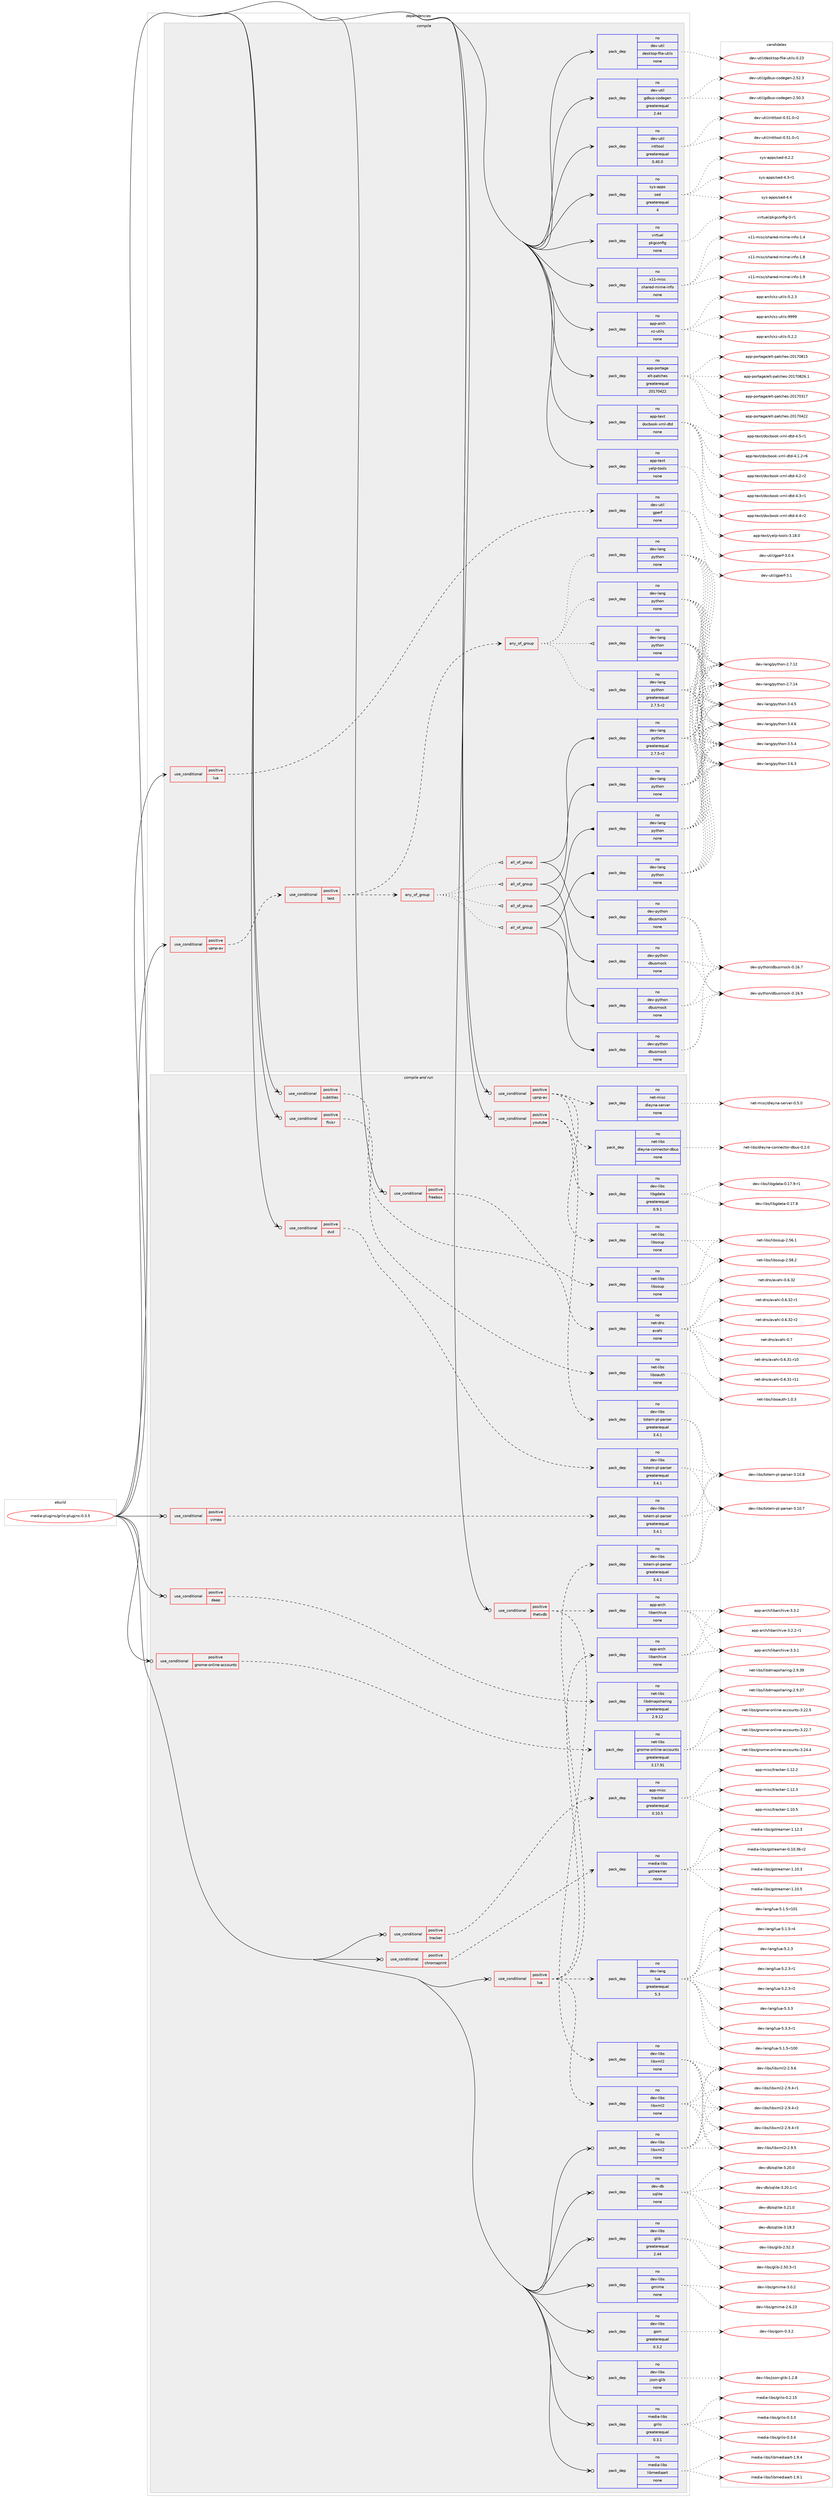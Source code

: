 digraph prolog {

# *************
# Graph options
# *************

newrank=true;
concentrate=true;
compound=true;
graph [rankdir=LR,fontname=Helvetica,fontsize=10,ranksep=1.5];#, ranksep=2.5, nodesep=0.2];
edge  [arrowhead=vee];
node  [fontname=Helvetica,fontsize=10];

# **********
# The ebuild
# **********

subgraph cluster_leftcol {
color=gray;
rank=same;
label=<<i>ebuild</i>>;
id [label="media-plugins/grilo-plugins-0.3.5", color=red, width=4, href="../media-plugins/grilo-plugins-0.3.5.svg"];
}

# ****************
# The dependencies
# ****************

subgraph cluster_midcol {
color=gray;
label=<<i>dependencies</i>>;
subgraph cluster_compile {
fillcolor="#eeeeee";
style=filled;
label=<<i>compile</i>>;
subgraph cond92129 {
dependency372586 [label=<<TABLE BORDER="0" CELLBORDER="1" CELLSPACING="0" CELLPADDING="4"><TR><TD ROWSPAN="3" CELLPADDING="10">use_conditional</TD></TR><TR><TD>positive</TD></TR><TR><TD>lua</TD></TR></TABLE>>, shape=none, color=red];
subgraph pack274478 {
dependency372587 [label=<<TABLE BORDER="0" CELLBORDER="1" CELLSPACING="0" CELLPADDING="4" WIDTH="220"><TR><TD ROWSPAN="6" CELLPADDING="30">pack_dep</TD></TR><TR><TD WIDTH="110">no</TD></TR><TR><TD>dev-util</TD></TR><TR><TD>gperf</TD></TR><TR><TD>none</TD></TR><TR><TD></TD></TR></TABLE>>, shape=none, color=blue];
}
dependency372586:e -> dependency372587:w [weight=20,style="dashed",arrowhead="vee"];
}
id:e -> dependency372586:w [weight=20,style="solid",arrowhead="vee"];
subgraph cond92130 {
dependency372588 [label=<<TABLE BORDER="0" CELLBORDER="1" CELLSPACING="0" CELLPADDING="4"><TR><TD ROWSPAN="3" CELLPADDING="10">use_conditional</TD></TR><TR><TD>positive</TD></TR><TR><TD>upnp-av</TD></TR></TABLE>>, shape=none, color=red];
subgraph cond92131 {
dependency372589 [label=<<TABLE BORDER="0" CELLBORDER="1" CELLSPACING="0" CELLPADDING="4"><TR><TD ROWSPAN="3" CELLPADDING="10">use_conditional</TD></TR><TR><TD>positive</TD></TR><TR><TD>test</TD></TR></TABLE>>, shape=none, color=red];
subgraph any5827 {
dependency372590 [label=<<TABLE BORDER="0" CELLBORDER="1" CELLSPACING="0" CELLPADDING="4"><TR><TD CELLPADDING="10">any_of_group</TD></TR></TABLE>>, shape=none, color=red];subgraph pack274479 {
dependency372591 [label=<<TABLE BORDER="0" CELLBORDER="1" CELLSPACING="0" CELLPADDING="4" WIDTH="220"><TR><TD ROWSPAN="6" CELLPADDING="30">pack_dep</TD></TR><TR><TD WIDTH="110">no</TD></TR><TR><TD>dev-lang</TD></TR><TR><TD>python</TD></TR><TR><TD>none</TD></TR><TR><TD></TD></TR></TABLE>>, shape=none, color=blue];
}
dependency372590:e -> dependency372591:w [weight=20,style="dotted",arrowhead="oinv"];
subgraph pack274480 {
dependency372592 [label=<<TABLE BORDER="0" CELLBORDER="1" CELLSPACING="0" CELLPADDING="4" WIDTH="220"><TR><TD ROWSPAN="6" CELLPADDING="30">pack_dep</TD></TR><TR><TD WIDTH="110">no</TD></TR><TR><TD>dev-lang</TD></TR><TR><TD>python</TD></TR><TR><TD>none</TD></TR><TR><TD></TD></TR></TABLE>>, shape=none, color=blue];
}
dependency372590:e -> dependency372592:w [weight=20,style="dotted",arrowhead="oinv"];
subgraph pack274481 {
dependency372593 [label=<<TABLE BORDER="0" CELLBORDER="1" CELLSPACING="0" CELLPADDING="4" WIDTH="220"><TR><TD ROWSPAN="6" CELLPADDING="30">pack_dep</TD></TR><TR><TD WIDTH="110">no</TD></TR><TR><TD>dev-lang</TD></TR><TR><TD>python</TD></TR><TR><TD>none</TD></TR><TR><TD></TD></TR></TABLE>>, shape=none, color=blue];
}
dependency372590:e -> dependency372593:w [weight=20,style="dotted",arrowhead="oinv"];
subgraph pack274482 {
dependency372594 [label=<<TABLE BORDER="0" CELLBORDER="1" CELLSPACING="0" CELLPADDING="4" WIDTH="220"><TR><TD ROWSPAN="6" CELLPADDING="30">pack_dep</TD></TR><TR><TD WIDTH="110">no</TD></TR><TR><TD>dev-lang</TD></TR><TR><TD>python</TD></TR><TR><TD>greaterequal</TD></TR><TR><TD>2.7.5-r2</TD></TR></TABLE>>, shape=none, color=blue];
}
dependency372590:e -> dependency372594:w [weight=20,style="dotted",arrowhead="oinv"];
}
dependency372589:e -> dependency372590:w [weight=20,style="dashed",arrowhead="vee"];
subgraph any5828 {
dependency372595 [label=<<TABLE BORDER="0" CELLBORDER="1" CELLSPACING="0" CELLPADDING="4"><TR><TD CELLPADDING="10">any_of_group</TD></TR></TABLE>>, shape=none, color=red];subgraph all155 {
dependency372596 [label=<<TABLE BORDER="0" CELLBORDER="1" CELLSPACING="0" CELLPADDING="4"><TR><TD CELLPADDING="10">all_of_group</TD></TR></TABLE>>, shape=none, color=red];subgraph pack274483 {
dependency372597 [label=<<TABLE BORDER="0" CELLBORDER="1" CELLSPACING="0" CELLPADDING="4" WIDTH="220"><TR><TD ROWSPAN="6" CELLPADDING="30">pack_dep</TD></TR><TR><TD WIDTH="110">no</TD></TR><TR><TD>dev-lang</TD></TR><TR><TD>python</TD></TR><TR><TD>none</TD></TR><TR><TD></TD></TR></TABLE>>, shape=none, color=blue];
}
dependency372596:e -> dependency372597:w [weight=20,style="solid",arrowhead="inv"];
subgraph pack274484 {
dependency372598 [label=<<TABLE BORDER="0" CELLBORDER="1" CELLSPACING="0" CELLPADDING="4" WIDTH="220"><TR><TD ROWSPAN="6" CELLPADDING="30">pack_dep</TD></TR><TR><TD WIDTH="110">no</TD></TR><TR><TD>dev-python</TD></TR><TR><TD>dbusmock</TD></TR><TR><TD>none</TD></TR><TR><TD></TD></TR></TABLE>>, shape=none, color=blue];
}
dependency372596:e -> dependency372598:w [weight=20,style="solid",arrowhead="inv"];
}
dependency372595:e -> dependency372596:w [weight=20,style="dotted",arrowhead="oinv"];
subgraph all156 {
dependency372599 [label=<<TABLE BORDER="0" CELLBORDER="1" CELLSPACING="0" CELLPADDING="4"><TR><TD CELLPADDING="10">all_of_group</TD></TR></TABLE>>, shape=none, color=red];subgraph pack274485 {
dependency372600 [label=<<TABLE BORDER="0" CELLBORDER="1" CELLSPACING="0" CELLPADDING="4" WIDTH="220"><TR><TD ROWSPAN="6" CELLPADDING="30">pack_dep</TD></TR><TR><TD WIDTH="110">no</TD></TR><TR><TD>dev-lang</TD></TR><TR><TD>python</TD></TR><TR><TD>none</TD></TR><TR><TD></TD></TR></TABLE>>, shape=none, color=blue];
}
dependency372599:e -> dependency372600:w [weight=20,style="solid",arrowhead="inv"];
subgraph pack274486 {
dependency372601 [label=<<TABLE BORDER="0" CELLBORDER="1" CELLSPACING="0" CELLPADDING="4" WIDTH="220"><TR><TD ROWSPAN="6" CELLPADDING="30">pack_dep</TD></TR><TR><TD WIDTH="110">no</TD></TR><TR><TD>dev-python</TD></TR><TR><TD>dbusmock</TD></TR><TR><TD>none</TD></TR><TR><TD></TD></TR></TABLE>>, shape=none, color=blue];
}
dependency372599:e -> dependency372601:w [weight=20,style="solid",arrowhead="inv"];
}
dependency372595:e -> dependency372599:w [weight=20,style="dotted",arrowhead="oinv"];
subgraph all157 {
dependency372602 [label=<<TABLE BORDER="0" CELLBORDER="1" CELLSPACING="0" CELLPADDING="4"><TR><TD CELLPADDING="10">all_of_group</TD></TR></TABLE>>, shape=none, color=red];subgraph pack274487 {
dependency372603 [label=<<TABLE BORDER="0" CELLBORDER="1" CELLSPACING="0" CELLPADDING="4" WIDTH="220"><TR><TD ROWSPAN="6" CELLPADDING="30">pack_dep</TD></TR><TR><TD WIDTH="110">no</TD></TR><TR><TD>dev-lang</TD></TR><TR><TD>python</TD></TR><TR><TD>none</TD></TR><TR><TD></TD></TR></TABLE>>, shape=none, color=blue];
}
dependency372602:e -> dependency372603:w [weight=20,style="solid",arrowhead="inv"];
subgraph pack274488 {
dependency372604 [label=<<TABLE BORDER="0" CELLBORDER="1" CELLSPACING="0" CELLPADDING="4" WIDTH="220"><TR><TD ROWSPAN="6" CELLPADDING="30">pack_dep</TD></TR><TR><TD WIDTH="110">no</TD></TR><TR><TD>dev-python</TD></TR><TR><TD>dbusmock</TD></TR><TR><TD>none</TD></TR><TR><TD></TD></TR></TABLE>>, shape=none, color=blue];
}
dependency372602:e -> dependency372604:w [weight=20,style="solid",arrowhead="inv"];
}
dependency372595:e -> dependency372602:w [weight=20,style="dotted",arrowhead="oinv"];
subgraph all158 {
dependency372605 [label=<<TABLE BORDER="0" CELLBORDER="1" CELLSPACING="0" CELLPADDING="4"><TR><TD CELLPADDING="10">all_of_group</TD></TR></TABLE>>, shape=none, color=red];subgraph pack274489 {
dependency372606 [label=<<TABLE BORDER="0" CELLBORDER="1" CELLSPACING="0" CELLPADDING="4" WIDTH="220"><TR><TD ROWSPAN="6" CELLPADDING="30">pack_dep</TD></TR><TR><TD WIDTH="110">no</TD></TR><TR><TD>dev-lang</TD></TR><TR><TD>python</TD></TR><TR><TD>greaterequal</TD></TR><TR><TD>2.7.5-r2</TD></TR></TABLE>>, shape=none, color=blue];
}
dependency372605:e -> dependency372606:w [weight=20,style="solid",arrowhead="inv"];
subgraph pack274490 {
dependency372607 [label=<<TABLE BORDER="0" CELLBORDER="1" CELLSPACING="0" CELLPADDING="4" WIDTH="220"><TR><TD ROWSPAN="6" CELLPADDING="30">pack_dep</TD></TR><TR><TD WIDTH="110">no</TD></TR><TR><TD>dev-python</TD></TR><TR><TD>dbusmock</TD></TR><TR><TD>none</TD></TR><TR><TD></TD></TR></TABLE>>, shape=none, color=blue];
}
dependency372605:e -> dependency372607:w [weight=20,style="solid",arrowhead="inv"];
}
dependency372595:e -> dependency372605:w [weight=20,style="dotted",arrowhead="oinv"];
}
dependency372589:e -> dependency372595:w [weight=20,style="dashed",arrowhead="vee"];
}
dependency372588:e -> dependency372589:w [weight=20,style="dashed",arrowhead="vee"];
}
id:e -> dependency372588:w [weight=20,style="solid",arrowhead="vee"];
subgraph pack274491 {
dependency372608 [label=<<TABLE BORDER="0" CELLBORDER="1" CELLSPACING="0" CELLPADDING="4" WIDTH="220"><TR><TD ROWSPAN="6" CELLPADDING="30">pack_dep</TD></TR><TR><TD WIDTH="110">no</TD></TR><TR><TD>app-arch</TD></TR><TR><TD>xz-utils</TD></TR><TR><TD>none</TD></TR><TR><TD></TD></TR></TABLE>>, shape=none, color=blue];
}
id:e -> dependency372608:w [weight=20,style="solid",arrowhead="vee"];
subgraph pack274492 {
dependency372609 [label=<<TABLE BORDER="0" CELLBORDER="1" CELLSPACING="0" CELLPADDING="4" WIDTH="220"><TR><TD ROWSPAN="6" CELLPADDING="30">pack_dep</TD></TR><TR><TD WIDTH="110">no</TD></TR><TR><TD>app-portage</TD></TR><TR><TD>elt-patches</TD></TR><TR><TD>greaterequal</TD></TR><TR><TD>20170422</TD></TR></TABLE>>, shape=none, color=blue];
}
id:e -> dependency372609:w [weight=20,style="solid",arrowhead="vee"];
subgraph pack274493 {
dependency372610 [label=<<TABLE BORDER="0" CELLBORDER="1" CELLSPACING="0" CELLPADDING="4" WIDTH="220"><TR><TD ROWSPAN="6" CELLPADDING="30">pack_dep</TD></TR><TR><TD WIDTH="110">no</TD></TR><TR><TD>app-text</TD></TR><TR><TD>docbook-xml-dtd</TD></TR><TR><TD>none</TD></TR><TR><TD></TD></TR></TABLE>>, shape=none, color=blue];
}
id:e -> dependency372610:w [weight=20,style="solid",arrowhead="vee"];
subgraph pack274494 {
dependency372611 [label=<<TABLE BORDER="0" CELLBORDER="1" CELLSPACING="0" CELLPADDING="4" WIDTH="220"><TR><TD ROWSPAN="6" CELLPADDING="30">pack_dep</TD></TR><TR><TD WIDTH="110">no</TD></TR><TR><TD>app-text</TD></TR><TR><TD>yelp-tools</TD></TR><TR><TD>none</TD></TR><TR><TD></TD></TR></TABLE>>, shape=none, color=blue];
}
id:e -> dependency372611:w [weight=20,style="solid",arrowhead="vee"];
subgraph pack274495 {
dependency372612 [label=<<TABLE BORDER="0" CELLBORDER="1" CELLSPACING="0" CELLPADDING="4" WIDTH="220"><TR><TD ROWSPAN="6" CELLPADDING="30">pack_dep</TD></TR><TR><TD WIDTH="110">no</TD></TR><TR><TD>dev-util</TD></TR><TR><TD>desktop-file-utils</TD></TR><TR><TD>none</TD></TR><TR><TD></TD></TR></TABLE>>, shape=none, color=blue];
}
id:e -> dependency372612:w [weight=20,style="solid",arrowhead="vee"];
subgraph pack274496 {
dependency372613 [label=<<TABLE BORDER="0" CELLBORDER="1" CELLSPACING="0" CELLPADDING="4" WIDTH="220"><TR><TD ROWSPAN="6" CELLPADDING="30">pack_dep</TD></TR><TR><TD WIDTH="110">no</TD></TR><TR><TD>dev-util</TD></TR><TR><TD>gdbus-codegen</TD></TR><TR><TD>greaterequal</TD></TR><TR><TD>2.44</TD></TR></TABLE>>, shape=none, color=blue];
}
id:e -> dependency372613:w [weight=20,style="solid",arrowhead="vee"];
subgraph pack274497 {
dependency372614 [label=<<TABLE BORDER="0" CELLBORDER="1" CELLSPACING="0" CELLPADDING="4" WIDTH="220"><TR><TD ROWSPAN="6" CELLPADDING="30">pack_dep</TD></TR><TR><TD WIDTH="110">no</TD></TR><TR><TD>dev-util</TD></TR><TR><TD>intltool</TD></TR><TR><TD>greaterequal</TD></TR><TR><TD>0.40.0</TD></TR></TABLE>>, shape=none, color=blue];
}
id:e -> dependency372614:w [weight=20,style="solid",arrowhead="vee"];
subgraph pack274498 {
dependency372615 [label=<<TABLE BORDER="0" CELLBORDER="1" CELLSPACING="0" CELLPADDING="4" WIDTH="220"><TR><TD ROWSPAN="6" CELLPADDING="30">pack_dep</TD></TR><TR><TD WIDTH="110">no</TD></TR><TR><TD>sys-apps</TD></TR><TR><TD>sed</TD></TR><TR><TD>greaterequal</TD></TR><TR><TD>4</TD></TR></TABLE>>, shape=none, color=blue];
}
id:e -> dependency372615:w [weight=20,style="solid",arrowhead="vee"];
subgraph pack274499 {
dependency372616 [label=<<TABLE BORDER="0" CELLBORDER="1" CELLSPACING="0" CELLPADDING="4" WIDTH="220"><TR><TD ROWSPAN="6" CELLPADDING="30">pack_dep</TD></TR><TR><TD WIDTH="110">no</TD></TR><TR><TD>virtual</TD></TR><TR><TD>pkgconfig</TD></TR><TR><TD>none</TD></TR><TR><TD></TD></TR></TABLE>>, shape=none, color=blue];
}
id:e -> dependency372616:w [weight=20,style="solid",arrowhead="vee"];
subgraph pack274500 {
dependency372617 [label=<<TABLE BORDER="0" CELLBORDER="1" CELLSPACING="0" CELLPADDING="4" WIDTH="220"><TR><TD ROWSPAN="6" CELLPADDING="30">pack_dep</TD></TR><TR><TD WIDTH="110">no</TD></TR><TR><TD>x11-misc</TD></TR><TR><TD>shared-mime-info</TD></TR><TR><TD>none</TD></TR><TR><TD></TD></TR></TABLE>>, shape=none, color=blue];
}
id:e -> dependency372617:w [weight=20,style="solid",arrowhead="vee"];
}
subgraph cluster_compileandrun {
fillcolor="#eeeeee";
style=filled;
label=<<i>compile and run</i>>;
subgraph cond92132 {
dependency372618 [label=<<TABLE BORDER="0" CELLBORDER="1" CELLSPACING="0" CELLPADDING="4"><TR><TD ROWSPAN="3" CELLPADDING="10">use_conditional</TD></TR><TR><TD>positive</TD></TR><TR><TD>chromaprint</TD></TR></TABLE>>, shape=none, color=red];
subgraph pack274501 {
dependency372619 [label=<<TABLE BORDER="0" CELLBORDER="1" CELLSPACING="0" CELLPADDING="4" WIDTH="220"><TR><TD ROWSPAN="6" CELLPADDING="30">pack_dep</TD></TR><TR><TD WIDTH="110">no</TD></TR><TR><TD>media-libs</TD></TR><TR><TD>gstreamer</TD></TR><TR><TD>none</TD></TR><TR><TD></TD></TR></TABLE>>, shape=none, color=blue];
}
dependency372618:e -> dependency372619:w [weight=20,style="dashed",arrowhead="vee"];
}
id:e -> dependency372618:w [weight=20,style="solid",arrowhead="odotvee"];
subgraph cond92133 {
dependency372620 [label=<<TABLE BORDER="0" CELLBORDER="1" CELLSPACING="0" CELLPADDING="4"><TR><TD ROWSPAN="3" CELLPADDING="10">use_conditional</TD></TR><TR><TD>positive</TD></TR><TR><TD>daap</TD></TR></TABLE>>, shape=none, color=red];
subgraph pack274502 {
dependency372621 [label=<<TABLE BORDER="0" CELLBORDER="1" CELLSPACING="0" CELLPADDING="4" WIDTH="220"><TR><TD ROWSPAN="6" CELLPADDING="30">pack_dep</TD></TR><TR><TD WIDTH="110">no</TD></TR><TR><TD>net-libs</TD></TR><TR><TD>libdmapsharing</TD></TR><TR><TD>greaterequal</TD></TR><TR><TD>2.9.12</TD></TR></TABLE>>, shape=none, color=blue];
}
dependency372620:e -> dependency372621:w [weight=20,style="dashed",arrowhead="vee"];
}
id:e -> dependency372620:w [weight=20,style="solid",arrowhead="odotvee"];
subgraph cond92134 {
dependency372622 [label=<<TABLE BORDER="0" CELLBORDER="1" CELLSPACING="0" CELLPADDING="4"><TR><TD ROWSPAN="3" CELLPADDING="10">use_conditional</TD></TR><TR><TD>positive</TD></TR><TR><TD>dvd</TD></TR></TABLE>>, shape=none, color=red];
subgraph pack274503 {
dependency372623 [label=<<TABLE BORDER="0" CELLBORDER="1" CELLSPACING="0" CELLPADDING="4" WIDTH="220"><TR><TD ROWSPAN="6" CELLPADDING="30">pack_dep</TD></TR><TR><TD WIDTH="110">no</TD></TR><TR><TD>dev-libs</TD></TR><TR><TD>totem-pl-parser</TD></TR><TR><TD>greaterequal</TD></TR><TR><TD>3.4.1</TD></TR></TABLE>>, shape=none, color=blue];
}
dependency372622:e -> dependency372623:w [weight=20,style="dashed",arrowhead="vee"];
}
id:e -> dependency372622:w [weight=20,style="solid",arrowhead="odotvee"];
subgraph cond92135 {
dependency372624 [label=<<TABLE BORDER="0" CELLBORDER="1" CELLSPACING="0" CELLPADDING="4"><TR><TD ROWSPAN="3" CELLPADDING="10">use_conditional</TD></TR><TR><TD>positive</TD></TR><TR><TD>flickr</TD></TR></TABLE>>, shape=none, color=red];
subgraph pack274504 {
dependency372625 [label=<<TABLE BORDER="0" CELLBORDER="1" CELLSPACING="0" CELLPADDING="4" WIDTH="220"><TR><TD ROWSPAN="6" CELLPADDING="30">pack_dep</TD></TR><TR><TD WIDTH="110">no</TD></TR><TR><TD>net-libs</TD></TR><TR><TD>liboauth</TD></TR><TR><TD>none</TD></TR><TR><TD></TD></TR></TABLE>>, shape=none, color=blue];
}
dependency372624:e -> dependency372625:w [weight=20,style="dashed",arrowhead="vee"];
}
id:e -> dependency372624:w [weight=20,style="solid",arrowhead="odotvee"];
subgraph cond92136 {
dependency372626 [label=<<TABLE BORDER="0" CELLBORDER="1" CELLSPACING="0" CELLPADDING="4"><TR><TD ROWSPAN="3" CELLPADDING="10">use_conditional</TD></TR><TR><TD>positive</TD></TR><TR><TD>freebox</TD></TR></TABLE>>, shape=none, color=red];
subgraph pack274505 {
dependency372627 [label=<<TABLE BORDER="0" CELLBORDER="1" CELLSPACING="0" CELLPADDING="4" WIDTH="220"><TR><TD ROWSPAN="6" CELLPADDING="30">pack_dep</TD></TR><TR><TD WIDTH="110">no</TD></TR><TR><TD>net-dns</TD></TR><TR><TD>avahi</TD></TR><TR><TD>none</TD></TR><TR><TD></TD></TR></TABLE>>, shape=none, color=blue];
}
dependency372626:e -> dependency372627:w [weight=20,style="dashed",arrowhead="vee"];
}
id:e -> dependency372626:w [weight=20,style="solid",arrowhead="odotvee"];
subgraph cond92137 {
dependency372628 [label=<<TABLE BORDER="0" CELLBORDER="1" CELLSPACING="0" CELLPADDING="4"><TR><TD ROWSPAN="3" CELLPADDING="10">use_conditional</TD></TR><TR><TD>positive</TD></TR><TR><TD>gnome-online-accounts</TD></TR></TABLE>>, shape=none, color=red];
subgraph pack274506 {
dependency372629 [label=<<TABLE BORDER="0" CELLBORDER="1" CELLSPACING="0" CELLPADDING="4" WIDTH="220"><TR><TD ROWSPAN="6" CELLPADDING="30">pack_dep</TD></TR><TR><TD WIDTH="110">no</TD></TR><TR><TD>net-libs</TD></TR><TR><TD>gnome-online-accounts</TD></TR><TR><TD>greaterequal</TD></TR><TR><TD>3.17.91</TD></TR></TABLE>>, shape=none, color=blue];
}
dependency372628:e -> dependency372629:w [weight=20,style="dashed",arrowhead="vee"];
}
id:e -> dependency372628:w [weight=20,style="solid",arrowhead="odotvee"];
subgraph cond92138 {
dependency372630 [label=<<TABLE BORDER="0" CELLBORDER="1" CELLSPACING="0" CELLPADDING="4"><TR><TD ROWSPAN="3" CELLPADDING="10">use_conditional</TD></TR><TR><TD>positive</TD></TR><TR><TD>lua</TD></TR></TABLE>>, shape=none, color=red];
subgraph pack274507 {
dependency372631 [label=<<TABLE BORDER="0" CELLBORDER="1" CELLSPACING="0" CELLPADDING="4" WIDTH="220"><TR><TD ROWSPAN="6" CELLPADDING="30">pack_dep</TD></TR><TR><TD WIDTH="110">no</TD></TR><TR><TD>dev-lang</TD></TR><TR><TD>lua</TD></TR><TR><TD>greaterequal</TD></TR><TR><TD>5.3</TD></TR></TABLE>>, shape=none, color=blue];
}
dependency372630:e -> dependency372631:w [weight=20,style="dashed",arrowhead="vee"];
subgraph pack274508 {
dependency372632 [label=<<TABLE BORDER="0" CELLBORDER="1" CELLSPACING="0" CELLPADDING="4" WIDTH="220"><TR><TD ROWSPAN="6" CELLPADDING="30">pack_dep</TD></TR><TR><TD WIDTH="110">no</TD></TR><TR><TD>app-arch</TD></TR><TR><TD>libarchive</TD></TR><TR><TD>none</TD></TR><TR><TD></TD></TR></TABLE>>, shape=none, color=blue];
}
dependency372630:e -> dependency372632:w [weight=20,style="dashed",arrowhead="vee"];
subgraph pack274509 {
dependency372633 [label=<<TABLE BORDER="0" CELLBORDER="1" CELLSPACING="0" CELLPADDING="4" WIDTH="220"><TR><TD ROWSPAN="6" CELLPADDING="30">pack_dep</TD></TR><TR><TD WIDTH="110">no</TD></TR><TR><TD>dev-libs</TD></TR><TR><TD>libxml2</TD></TR><TR><TD>none</TD></TR><TR><TD></TD></TR></TABLE>>, shape=none, color=blue];
}
dependency372630:e -> dependency372633:w [weight=20,style="dashed",arrowhead="vee"];
subgraph pack274510 {
dependency372634 [label=<<TABLE BORDER="0" CELLBORDER="1" CELLSPACING="0" CELLPADDING="4" WIDTH="220"><TR><TD ROWSPAN="6" CELLPADDING="30">pack_dep</TD></TR><TR><TD WIDTH="110">no</TD></TR><TR><TD>dev-libs</TD></TR><TR><TD>totem-pl-parser</TD></TR><TR><TD>greaterequal</TD></TR><TR><TD>3.4.1</TD></TR></TABLE>>, shape=none, color=blue];
}
dependency372630:e -> dependency372634:w [weight=20,style="dashed",arrowhead="vee"];
}
id:e -> dependency372630:w [weight=20,style="solid",arrowhead="odotvee"];
subgraph cond92139 {
dependency372635 [label=<<TABLE BORDER="0" CELLBORDER="1" CELLSPACING="0" CELLPADDING="4"><TR><TD ROWSPAN="3" CELLPADDING="10">use_conditional</TD></TR><TR><TD>positive</TD></TR><TR><TD>subtitles</TD></TR></TABLE>>, shape=none, color=red];
subgraph pack274511 {
dependency372636 [label=<<TABLE BORDER="0" CELLBORDER="1" CELLSPACING="0" CELLPADDING="4" WIDTH="220"><TR><TD ROWSPAN="6" CELLPADDING="30">pack_dep</TD></TR><TR><TD WIDTH="110">no</TD></TR><TR><TD>net-libs</TD></TR><TR><TD>libsoup</TD></TR><TR><TD>none</TD></TR><TR><TD></TD></TR></TABLE>>, shape=none, color=blue];
}
dependency372635:e -> dependency372636:w [weight=20,style="dashed",arrowhead="vee"];
}
id:e -> dependency372635:w [weight=20,style="solid",arrowhead="odotvee"];
subgraph cond92140 {
dependency372637 [label=<<TABLE BORDER="0" CELLBORDER="1" CELLSPACING="0" CELLPADDING="4"><TR><TD ROWSPAN="3" CELLPADDING="10">use_conditional</TD></TR><TR><TD>positive</TD></TR><TR><TD>thetvdb</TD></TR></TABLE>>, shape=none, color=red];
subgraph pack274512 {
dependency372638 [label=<<TABLE BORDER="0" CELLBORDER="1" CELLSPACING="0" CELLPADDING="4" WIDTH="220"><TR><TD ROWSPAN="6" CELLPADDING="30">pack_dep</TD></TR><TR><TD WIDTH="110">no</TD></TR><TR><TD>app-arch</TD></TR><TR><TD>libarchive</TD></TR><TR><TD>none</TD></TR><TR><TD></TD></TR></TABLE>>, shape=none, color=blue];
}
dependency372637:e -> dependency372638:w [weight=20,style="dashed",arrowhead="vee"];
subgraph pack274513 {
dependency372639 [label=<<TABLE BORDER="0" CELLBORDER="1" CELLSPACING="0" CELLPADDING="4" WIDTH="220"><TR><TD ROWSPAN="6" CELLPADDING="30">pack_dep</TD></TR><TR><TD WIDTH="110">no</TD></TR><TR><TD>dev-libs</TD></TR><TR><TD>libxml2</TD></TR><TR><TD>none</TD></TR><TR><TD></TD></TR></TABLE>>, shape=none, color=blue];
}
dependency372637:e -> dependency372639:w [weight=20,style="dashed",arrowhead="vee"];
}
id:e -> dependency372637:w [weight=20,style="solid",arrowhead="odotvee"];
subgraph cond92141 {
dependency372640 [label=<<TABLE BORDER="0" CELLBORDER="1" CELLSPACING="0" CELLPADDING="4"><TR><TD ROWSPAN="3" CELLPADDING="10">use_conditional</TD></TR><TR><TD>positive</TD></TR><TR><TD>tracker</TD></TR></TABLE>>, shape=none, color=red];
subgraph pack274514 {
dependency372641 [label=<<TABLE BORDER="0" CELLBORDER="1" CELLSPACING="0" CELLPADDING="4" WIDTH="220"><TR><TD ROWSPAN="6" CELLPADDING="30">pack_dep</TD></TR><TR><TD WIDTH="110">no</TD></TR><TR><TD>app-misc</TD></TR><TR><TD>tracker</TD></TR><TR><TD>greaterequal</TD></TR><TR><TD>0.10.5</TD></TR></TABLE>>, shape=none, color=blue];
}
dependency372640:e -> dependency372641:w [weight=20,style="dashed",arrowhead="vee"];
}
id:e -> dependency372640:w [weight=20,style="solid",arrowhead="odotvee"];
subgraph cond92142 {
dependency372642 [label=<<TABLE BORDER="0" CELLBORDER="1" CELLSPACING="0" CELLPADDING="4"><TR><TD ROWSPAN="3" CELLPADDING="10">use_conditional</TD></TR><TR><TD>positive</TD></TR><TR><TD>upnp-av</TD></TR></TABLE>>, shape=none, color=red];
subgraph pack274515 {
dependency372643 [label=<<TABLE BORDER="0" CELLBORDER="1" CELLSPACING="0" CELLPADDING="4" WIDTH="220"><TR><TD ROWSPAN="6" CELLPADDING="30">pack_dep</TD></TR><TR><TD WIDTH="110">no</TD></TR><TR><TD>net-libs</TD></TR><TR><TD>libsoup</TD></TR><TR><TD>none</TD></TR><TR><TD></TD></TR></TABLE>>, shape=none, color=blue];
}
dependency372642:e -> dependency372643:w [weight=20,style="dashed",arrowhead="vee"];
subgraph pack274516 {
dependency372644 [label=<<TABLE BORDER="0" CELLBORDER="1" CELLSPACING="0" CELLPADDING="4" WIDTH="220"><TR><TD ROWSPAN="6" CELLPADDING="30">pack_dep</TD></TR><TR><TD WIDTH="110">no</TD></TR><TR><TD>net-libs</TD></TR><TR><TD>dleyna-connector-dbus</TD></TR><TR><TD>none</TD></TR><TR><TD></TD></TR></TABLE>>, shape=none, color=blue];
}
dependency372642:e -> dependency372644:w [weight=20,style="dashed",arrowhead="vee"];
subgraph pack274517 {
dependency372645 [label=<<TABLE BORDER="0" CELLBORDER="1" CELLSPACING="0" CELLPADDING="4" WIDTH="220"><TR><TD ROWSPAN="6" CELLPADDING="30">pack_dep</TD></TR><TR><TD WIDTH="110">no</TD></TR><TR><TD>net-misc</TD></TR><TR><TD>dleyna-server</TD></TR><TR><TD>none</TD></TR><TR><TD></TD></TR></TABLE>>, shape=none, color=blue];
}
dependency372642:e -> dependency372645:w [weight=20,style="dashed",arrowhead="vee"];
}
id:e -> dependency372642:w [weight=20,style="solid",arrowhead="odotvee"];
subgraph cond92143 {
dependency372646 [label=<<TABLE BORDER="0" CELLBORDER="1" CELLSPACING="0" CELLPADDING="4"><TR><TD ROWSPAN="3" CELLPADDING="10">use_conditional</TD></TR><TR><TD>positive</TD></TR><TR><TD>vimeo</TD></TR></TABLE>>, shape=none, color=red];
subgraph pack274518 {
dependency372647 [label=<<TABLE BORDER="0" CELLBORDER="1" CELLSPACING="0" CELLPADDING="4" WIDTH="220"><TR><TD ROWSPAN="6" CELLPADDING="30">pack_dep</TD></TR><TR><TD WIDTH="110">no</TD></TR><TR><TD>dev-libs</TD></TR><TR><TD>totem-pl-parser</TD></TR><TR><TD>greaterequal</TD></TR><TR><TD>3.4.1</TD></TR></TABLE>>, shape=none, color=blue];
}
dependency372646:e -> dependency372647:w [weight=20,style="dashed",arrowhead="vee"];
}
id:e -> dependency372646:w [weight=20,style="solid",arrowhead="odotvee"];
subgraph cond92144 {
dependency372648 [label=<<TABLE BORDER="0" CELLBORDER="1" CELLSPACING="0" CELLPADDING="4"><TR><TD ROWSPAN="3" CELLPADDING="10">use_conditional</TD></TR><TR><TD>positive</TD></TR><TR><TD>youtube</TD></TR></TABLE>>, shape=none, color=red];
subgraph pack274519 {
dependency372649 [label=<<TABLE BORDER="0" CELLBORDER="1" CELLSPACING="0" CELLPADDING="4" WIDTH="220"><TR><TD ROWSPAN="6" CELLPADDING="30">pack_dep</TD></TR><TR><TD WIDTH="110">no</TD></TR><TR><TD>dev-libs</TD></TR><TR><TD>libgdata</TD></TR><TR><TD>greaterequal</TD></TR><TR><TD>0.9.1</TD></TR></TABLE>>, shape=none, color=blue];
}
dependency372648:e -> dependency372649:w [weight=20,style="dashed",arrowhead="vee"];
subgraph pack274520 {
dependency372650 [label=<<TABLE BORDER="0" CELLBORDER="1" CELLSPACING="0" CELLPADDING="4" WIDTH="220"><TR><TD ROWSPAN="6" CELLPADDING="30">pack_dep</TD></TR><TR><TD WIDTH="110">no</TD></TR><TR><TD>dev-libs</TD></TR><TR><TD>totem-pl-parser</TD></TR><TR><TD>greaterequal</TD></TR><TR><TD>3.4.1</TD></TR></TABLE>>, shape=none, color=blue];
}
dependency372648:e -> dependency372650:w [weight=20,style="dashed",arrowhead="vee"];
}
id:e -> dependency372648:w [weight=20,style="solid",arrowhead="odotvee"];
subgraph pack274521 {
dependency372651 [label=<<TABLE BORDER="0" CELLBORDER="1" CELLSPACING="0" CELLPADDING="4" WIDTH="220"><TR><TD ROWSPAN="6" CELLPADDING="30">pack_dep</TD></TR><TR><TD WIDTH="110">no</TD></TR><TR><TD>dev-db</TD></TR><TR><TD>sqlite</TD></TR><TR><TD>none</TD></TR><TR><TD></TD></TR></TABLE>>, shape=none, color=blue];
}
id:e -> dependency372651:w [weight=20,style="solid",arrowhead="odotvee"];
subgraph pack274522 {
dependency372652 [label=<<TABLE BORDER="0" CELLBORDER="1" CELLSPACING="0" CELLPADDING="4" WIDTH="220"><TR><TD ROWSPAN="6" CELLPADDING="30">pack_dep</TD></TR><TR><TD WIDTH="110">no</TD></TR><TR><TD>dev-libs</TD></TR><TR><TD>glib</TD></TR><TR><TD>greaterequal</TD></TR><TR><TD>2.44</TD></TR></TABLE>>, shape=none, color=blue];
}
id:e -> dependency372652:w [weight=20,style="solid",arrowhead="odotvee"];
subgraph pack274523 {
dependency372653 [label=<<TABLE BORDER="0" CELLBORDER="1" CELLSPACING="0" CELLPADDING="4" WIDTH="220"><TR><TD ROWSPAN="6" CELLPADDING="30">pack_dep</TD></TR><TR><TD WIDTH="110">no</TD></TR><TR><TD>dev-libs</TD></TR><TR><TD>gmime</TD></TR><TR><TD>none</TD></TR><TR><TD></TD></TR></TABLE>>, shape=none, color=blue];
}
id:e -> dependency372653:w [weight=20,style="solid",arrowhead="odotvee"];
subgraph pack274524 {
dependency372654 [label=<<TABLE BORDER="0" CELLBORDER="1" CELLSPACING="0" CELLPADDING="4" WIDTH="220"><TR><TD ROWSPAN="6" CELLPADDING="30">pack_dep</TD></TR><TR><TD WIDTH="110">no</TD></TR><TR><TD>dev-libs</TD></TR><TR><TD>gom</TD></TR><TR><TD>greaterequal</TD></TR><TR><TD>0.3.2</TD></TR></TABLE>>, shape=none, color=blue];
}
id:e -> dependency372654:w [weight=20,style="solid",arrowhead="odotvee"];
subgraph pack274525 {
dependency372655 [label=<<TABLE BORDER="0" CELLBORDER="1" CELLSPACING="0" CELLPADDING="4" WIDTH="220"><TR><TD ROWSPAN="6" CELLPADDING="30">pack_dep</TD></TR><TR><TD WIDTH="110">no</TD></TR><TR><TD>dev-libs</TD></TR><TR><TD>json-glib</TD></TR><TR><TD>none</TD></TR><TR><TD></TD></TR></TABLE>>, shape=none, color=blue];
}
id:e -> dependency372655:w [weight=20,style="solid",arrowhead="odotvee"];
subgraph pack274526 {
dependency372656 [label=<<TABLE BORDER="0" CELLBORDER="1" CELLSPACING="0" CELLPADDING="4" WIDTH="220"><TR><TD ROWSPAN="6" CELLPADDING="30">pack_dep</TD></TR><TR><TD WIDTH="110">no</TD></TR><TR><TD>dev-libs</TD></TR><TR><TD>libxml2</TD></TR><TR><TD>none</TD></TR><TR><TD></TD></TR></TABLE>>, shape=none, color=blue];
}
id:e -> dependency372656:w [weight=20,style="solid",arrowhead="odotvee"];
subgraph pack274527 {
dependency372657 [label=<<TABLE BORDER="0" CELLBORDER="1" CELLSPACING="0" CELLPADDING="4" WIDTH="220"><TR><TD ROWSPAN="6" CELLPADDING="30">pack_dep</TD></TR><TR><TD WIDTH="110">no</TD></TR><TR><TD>media-libs</TD></TR><TR><TD>grilo</TD></TR><TR><TD>greaterequal</TD></TR><TR><TD>0.3.1</TD></TR></TABLE>>, shape=none, color=blue];
}
id:e -> dependency372657:w [weight=20,style="solid",arrowhead="odotvee"];
subgraph pack274528 {
dependency372658 [label=<<TABLE BORDER="0" CELLBORDER="1" CELLSPACING="0" CELLPADDING="4" WIDTH="220"><TR><TD ROWSPAN="6" CELLPADDING="30">pack_dep</TD></TR><TR><TD WIDTH="110">no</TD></TR><TR><TD>media-libs</TD></TR><TR><TD>libmediaart</TD></TR><TR><TD>none</TD></TR><TR><TD></TD></TR></TABLE>>, shape=none, color=blue];
}
id:e -> dependency372658:w [weight=20,style="solid",arrowhead="odotvee"];
}
subgraph cluster_run {
fillcolor="#eeeeee";
style=filled;
label=<<i>run</i>>;
}
}

# **************
# The candidates
# **************

subgraph cluster_choices {
rank=same;
color=gray;
label=<<i>candidates</i>>;

subgraph choice274478 {
color=black;
nodesep=1;
choice1001011184511711610510847103112101114102455146484652 [label="dev-util/gperf-3.0.4", color=red, width=4,href="../dev-util/gperf-3.0.4.svg"];
choice100101118451171161051084710311210111410245514649 [label="dev-util/gperf-3.1", color=red, width=4,href="../dev-util/gperf-3.1.svg"];
dependency372587:e -> choice1001011184511711610510847103112101114102455146484652:w [style=dotted,weight="100"];
dependency372587:e -> choice100101118451171161051084710311210111410245514649:w [style=dotted,weight="100"];
}
subgraph choice274479 {
color=black;
nodesep=1;
choice10010111845108971101034711212111610411111045504655464950 [label="dev-lang/python-2.7.12", color=red, width=4,href="../dev-lang/python-2.7.12.svg"];
choice10010111845108971101034711212111610411111045504655464952 [label="dev-lang/python-2.7.14", color=red, width=4,href="../dev-lang/python-2.7.14.svg"];
choice100101118451089711010347112121116104111110455146524653 [label="dev-lang/python-3.4.5", color=red, width=4,href="../dev-lang/python-3.4.5.svg"];
choice100101118451089711010347112121116104111110455146524654 [label="dev-lang/python-3.4.6", color=red, width=4,href="../dev-lang/python-3.4.6.svg"];
choice100101118451089711010347112121116104111110455146534652 [label="dev-lang/python-3.5.4", color=red, width=4,href="../dev-lang/python-3.5.4.svg"];
choice100101118451089711010347112121116104111110455146544651 [label="dev-lang/python-3.6.3", color=red, width=4,href="../dev-lang/python-3.6.3.svg"];
dependency372591:e -> choice10010111845108971101034711212111610411111045504655464950:w [style=dotted,weight="100"];
dependency372591:e -> choice10010111845108971101034711212111610411111045504655464952:w [style=dotted,weight="100"];
dependency372591:e -> choice100101118451089711010347112121116104111110455146524653:w [style=dotted,weight="100"];
dependency372591:e -> choice100101118451089711010347112121116104111110455146524654:w [style=dotted,weight="100"];
dependency372591:e -> choice100101118451089711010347112121116104111110455146534652:w [style=dotted,weight="100"];
dependency372591:e -> choice100101118451089711010347112121116104111110455146544651:w [style=dotted,weight="100"];
}
subgraph choice274480 {
color=black;
nodesep=1;
choice10010111845108971101034711212111610411111045504655464950 [label="dev-lang/python-2.7.12", color=red, width=4,href="../dev-lang/python-2.7.12.svg"];
choice10010111845108971101034711212111610411111045504655464952 [label="dev-lang/python-2.7.14", color=red, width=4,href="../dev-lang/python-2.7.14.svg"];
choice100101118451089711010347112121116104111110455146524653 [label="dev-lang/python-3.4.5", color=red, width=4,href="../dev-lang/python-3.4.5.svg"];
choice100101118451089711010347112121116104111110455146524654 [label="dev-lang/python-3.4.6", color=red, width=4,href="../dev-lang/python-3.4.6.svg"];
choice100101118451089711010347112121116104111110455146534652 [label="dev-lang/python-3.5.4", color=red, width=4,href="../dev-lang/python-3.5.4.svg"];
choice100101118451089711010347112121116104111110455146544651 [label="dev-lang/python-3.6.3", color=red, width=4,href="../dev-lang/python-3.6.3.svg"];
dependency372592:e -> choice10010111845108971101034711212111610411111045504655464950:w [style=dotted,weight="100"];
dependency372592:e -> choice10010111845108971101034711212111610411111045504655464952:w [style=dotted,weight="100"];
dependency372592:e -> choice100101118451089711010347112121116104111110455146524653:w [style=dotted,weight="100"];
dependency372592:e -> choice100101118451089711010347112121116104111110455146524654:w [style=dotted,weight="100"];
dependency372592:e -> choice100101118451089711010347112121116104111110455146534652:w [style=dotted,weight="100"];
dependency372592:e -> choice100101118451089711010347112121116104111110455146544651:w [style=dotted,weight="100"];
}
subgraph choice274481 {
color=black;
nodesep=1;
choice10010111845108971101034711212111610411111045504655464950 [label="dev-lang/python-2.7.12", color=red, width=4,href="../dev-lang/python-2.7.12.svg"];
choice10010111845108971101034711212111610411111045504655464952 [label="dev-lang/python-2.7.14", color=red, width=4,href="../dev-lang/python-2.7.14.svg"];
choice100101118451089711010347112121116104111110455146524653 [label="dev-lang/python-3.4.5", color=red, width=4,href="../dev-lang/python-3.4.5.svg"];
choice100101118451089711010347112121116104111110455146524654 [label="dev-lang/python-3.4.6", color=red, width=4,href="../dev-lang/python-3.4.6.svg"];
choice100101118451089711010347112121116104111110455146534652 [label="dev-lang/python-3.5.4", color=red, width=4,href="../dev-lang/python-3.5.4.svg"];
choice100101118451089711010347112121116104111110455146544651 [label="dev-lang/python-3.6.3", color=red, width=4,href="../dev-lang/python-3.6.3.svg"];
dependency372593:e -> choice10010111845108971101034711212111610411111045504655464950:w [style=dotted,weight="100"];
dependency372593:e -> choice10010111845108971101034711212111610411111045504655464952:w [style=dotted,weight="100"];
dependency372593:e -> choice100101118451089711010347112121116104111110455146524653:w [style=dotted,weight="100"];
dependency372593:e -> choice100101118451089711010347112121116104111110455146524654:w [style=dotted,weight="100"];
dependency372593:e -> choice100101118451089711010347112121116104111110455146534652:w [style=dotted,weight="100"];
dependency372593:e -> choice100101118451089711010347112121116104111110455146544651:w [style=dotted,weight="100"];
}
subgraph choice274482 {
color=black;
nodesep=1;
choice10010111845108971101034711212111610411111045504655464950 [label="dev-lang/python-2.7.12", color=red, width=4,href="../dev-lang/python-2.7.12.svg"];
choice10010111845108971101034711212111610411111045504655464952 [label="dev-lang/python-2.7.14", color=red, width=4,href="../dev-lang/python-2.7.14.svg"];
choice100101118451089711010347112121116104111110455146524653 [label="dev-lang/python-3.4.5", color=red, width=4,href="../dev-lang/python-3.4.5.svg"];
choice100101118451089711010347112121116104111110455146524654 [label="dev-lang/python-3.4.6", color=red, width=4,href="../dev-lang/python-3.4.6.svg"];
choice100101118451089711010347112121116104111110455146534652 [label="dev-lang/python-3.5.4", color=red, width=4,href="../dev-lang/python-3.5.4.svg"];
choice100101118451089711010347112121116104111110455146544651 [label="dev-lang/python-3.6.3", color=red, width=4,href="../dev-lang/python-3.6.3.svg"];
dependency372594:e -> choice10010111845108971101034711212111610411111045504655464950:w [style=dotted,weight="100"];
dependency372594:e -> choice10010111845108971101034711212111610411111045504655464952:w [style=dotted,weight="100"];
dependency372594:e -> choice100101118451089711010347112121116104111110455146524653:w [style=dotted,weight="100"];
dependency372594:e -> choice100101118451089711010347112121116104111110455146524654:w [style=dotted,weight="100"];
dependency372594:e -> choice100101118451089711010347112121116104111110455146534652:w [style=dotted,weight="100"];
dependency372594:e -> choice100101118451089711010347112121116104111110455146544651:w [style=dotted,weight="100"];
}
subgraph choice274483 {
color=black;
nodesep=1;
choice10010111845108971101034711212111610411111045504655464950 [label="dev-lang/python-2.7.12", color=red, width=4,href="../dev-lang/python-2.7.12.svg"];
choice10010111845108971101034711212111610411111045504655464952 [label="dev-lang/python-2.7.14", color=red, width=4,href="../dev-lang/python-2.7.14.svg"];
choice100101118451089711010347112121116104111110455146524653 [label="dev-lang/python-3.4.5", color=red, width=4,href="../dev-lang/python-3.4.5.svg"];
choice100101118451089711010347112121116104111110455146524654 [label="dev-lang/python-3.4.6", color=red, width=4,href="../dev-lang/python-3.4.6.svg"];
choice100101118451089711010347112121116104111110455146534652 [label="dev-lang/python-3.5.4", color=red, width=4,href="../dev-lang/python-3.5.4.svg"];
choice100101118451089711010347112121116104111110455146544651 [label="dev-lang/python-3.6.3", color=red, width=4,href="../dev-lang/python-3.6.3.svg"];
dependency372597:e -> choice10010111845108971101034711212111610411111045504655464950:w [style=dotted,weight="100"];
dependency372597:e -> choice10010111845108971101034711212111610411111045504655464952:w [style=dotted,weight="100"];
dependency372597:e -> choice100101118451089711010347112121116104111110455146524653:w [style=dotted,weight="100"];
dependency372597:e -> choice100101118451089711010347112121116104111110455146524654:w [style=dotted,weight="100"];
dependency372597:e -> choice100101118451089711010347112121116104111110455146534652:w [style=dotted,weight="100"];
dependency372597:e -> choice100101118451089711010347112121116104111110455146544651:w [style=dotted,weight="100"];
}
subgraph choice274484 {
color=black;
nodesep=1;
choice1001011184511212111610411111047100981171151091119910745484649544655 [label="dev-python/dbusmock-0.16.7", color=red, width=4,href="../dev-python/dbusmock-0.16.7.svg"];
choice1001011184511212111610411111047100981171151091119910745484649544657 [label="dev-python/dbusmock-0.16.9", color=red, width=4,href="../dev-python/dbusmock-0.16.9.svg"];
dependency372598:e -> choice1001011184511212111610411111047100981171151091119910745484649544655:w [style=dotted,weight="100"];
dependency372598:e -> choice1001011184511212111610411111047100981171151091119910745484649544657:w [style=dotted,weight="100"];
}
subgraph choice274485 {
color=black;
nodesep=1;
choice10010111845108971101034711212111610411111045504655464950 [label="dev-lang/python-2.7.12", color=red, width=4,href="../dev-lang/python-2.7.12.svg"];
choice10010111845108971101034711212111610411111045504655464952 [label="dev-lang/python-2.7.14", color=red, width=4,href="../dev-lang/python-2.7.14.svg"];
choice100101118451089711010347112121116104111110455146524653 [label="dev-lang/python-3.4.5", color=red, width=4,href="../dev-lang/python-3.4.5.svg"];
choice100101118451089711010347112121116104111110455146524654 [label="dev-lang/python-3.4.6", color=red, width=4,href="../dev-lang/python-3.4.6.svg"];
choice100101118451089711010347112121116104111110455146534652 [label="dev-lang/python-3.5.4", color=red, width=4,href="../dev-lang/python-3.5.4.svg"];
choice100101118451089711010347112121116104111110455146544651 [label="dev-lang/python-3.6.3", color=red, width=4,href="../dev-lang/python-3.6.3.svg"];
dependency372600:e -> choice10010111845108971101034711212111610411111045504655464950:w [style=dotted,weight="100"];
dependency372600:e -> choice10010111845108971101034711212111610411111045504655464952:w [style=dotted,weight="100"];
dependency372600:e -> choice100101118451089711010347112121116104111110455146524653:w [style=dotted,weight="100"];
dependency372600:e -> choice100101118451089711010347112121116104111110455146524654:w [style=dotted,weight="100"];
dependency372600:e -> choice100101118451089711010347112121116104111110455146534652:w [style=dotted,weight="100"];
dependency372600:e -> choice100101118451089711010347112121116104111110455146544651:w [style=dotted,weight="100"];
}
subgraph choice274486 {
color=black;
nodesep=1;
choice1001011184511212111610411111047100981171151091119910745484649544655 [label="dev-python/dbusmock-0.16.7", color=red, width=4,href="../dev-python/dbusmock-0.16.7.svg"];
choice1001011184511212111610411111047100981171151091119910745484649544657 [label="dev-python/dbusmock-0.16.9", color=red, width=4,href="../dev-python/dbusmock-0.16.9.svg"];
dependency372601:e -> choice1001011184511212111610411111047100981171151091119910745484649544655:w [style=dotted,weight="100"];
dependency372601:e -> choice1001011184511212111610411111047100981171151091119910745484649544657:w [style=dotted,weight="100"];
}
subgraph choice274487 {
color=black;
nodesep=1;
choice10010111845108971101034711212111610411111045504655464950 [label="dev-lang/python-2.7.12", color=red, width=4,href="../dev-lang/python-2.7.12.svg"];
choice10010111845108971101034711212111610411111045504655464952 [label="dev-lang/python-2.7.14", color=red, width=4,href="../dev-lang/python-2.7.14.svg"];
choice100101118451089711010347112121116104111110455146524653 [label="dev-lang/python-3.4.5", color=red, width=4,href="../dev-lang/python-3.4.5.svg"];
choice100101118451089711010347112121116104111110455146524654 [label="dev-lang/python-3.4.6", color=red, width=4,href="../dev-lang/python-3.4.6.svg"];
choice100101118451089711010347112121116104111110455146534652 [label="dev-lang/python-3.5.4", color=red, width=4,href="../dev-lang/python-3.5.4.svg"];
choice100101118451089711010347112121116104111110455146544651 [label="dev-lang/python-3.6.3", color=red, width=4,href="../dev-lang/python-3.6.3.svg"];
dependency372603:e -> choice10010111845108971101034711212111610411111045504655464950:w [style=dotted,weight="100"];
dependency372603:e -> choice10010111845108971101034711212111610411111045504655464952:w [style=dotted,weight="100"];
dependency372603:e -> choice100101118451089711010347112121116104111110455146524653:w [style=dotted,weight="100"];
dependency372603:e -> choice100101118451089711010347112121116104111110455146524654:w [style=dotted,weight="100"];
dependency372603:e -> choice100101118451089711010347112121116104111110455146534652:w [style=dotted,weight="100"];
dependency372603:e -> choice100101118451089711010347112121116104111110455146544651:w [style=dotted,weight="100"];
}
subgraph choice274488 {
color=black;
nodesep=1;
choice1001011184511212111610411111047100981171151091119910745484649544655 [label="dev-python/dbusmock-0.16.7", color=red, width=4,href="../dev-python/dbusmock-0.16.7.svg"];
choice1001011184511212111610411111047100981171151091119910745484649544657 [label="dev-python/dbusmock-0.16.9", color=red, width=4,href="../dev-python/dbusmock-0.16.9.svg"];
dependency372604:e -> choice1001011184511212111610411111047100981171151091119910745484649544655:w [style=dotted,weight="100"];
dependency372604:e -> choice1001011184511212111610411111047100981171151091119910745484649544657:w [style=dotted,weight="100"];
}
subgraph choice274489 {
color=black;
nodesep=1;
choice10010111845108971101034711212111610411111045504655464950 [label="dev-lang/python-2.7.12", color=red, width=4,href="../dev-lang/python-2.7.12.svg"];
choice10010111845108971101034711212111610411111045504655464952 [label="dev-lang/python-2.7.14", color=red, width=4,href="../dev-lang/python-2.7.14.svg"];
choice100101118451089711010347112121116104111110455146524653 [label="dev-lang/python-3.4.5", color=red, width=4,href="../dev-lang/python-3.4.5.svg"];
choice100101118451089711010347112121116104111110455146524654 [label="dev-lang/python-3.4.6", color=red, width=4,href="../dev-lang/python-3.4.6.svg"];
choice100101118451089711010347112121116104111110455146534652 [label="dev-lang/python-3.5.4", color=red, width=4,href="../dev-lang/python-3.5.4.svg"];
choice100101118451089711010347112121116104111110455146544651 [label="dev-lang/python-3.6.3", color=red, width=4,href="../dev-lang/python-3.6.3.svg"];
dependency372606:e -> choice10010111845108971101034711212111610411111045504655464950:w [style=dotted,weight="100"];
dependency372606:e -> choice10010111845108971101034711212111610411111045504655464952:w [style=dotted,weight="100"];
dependency372606:e -> choice100101118451089711010347112121116104111110455146524653:w [style=dotted,weight="100"];
dependency372606:e -> choice100101118451089711010347112121116104111110455146524654:w [style=dotted,weight="100"];
dependency372606:e -> choice100101118451089711010347112121116104111110455146534652:w [style=dotted,weight="100"];
dependency372606:e -> choice100101118451089711010347112121116104111110455146544651:w [style=dotted,weight="100"];
}
subgraph choice274490 {
color=black;
nodesep=1;
choice1001011184511212111610411111047100981171151091119910745484649544655 [label="dev-python/dbusmock-0.16.7", color=red, width=4,href="../dev-python/dbusmock-0.16.7.svg"];
choice1001011184511212111610411111047100981171151091119910745484649544657 [label="dev-python/dbusmock-0.16.9", color=red, width=4,href="../dev-python/dbusmock-0.16.9.svg"];
dependency372607:e -> choice1001011184511212111610411111047100981171151091119910745484649544655:w [style=dotted,weight="100"];
dependency372607:e -> choice1001011184511212111610411111047100981171151091119910745484649544657:w [style=dotted,weight="100"];
}
subgraph choice274491 {
color=black;
nodesep=1;
choice971121124597114991044712012245117116105108115455346504650 [label="app-arch/xz-utils-5.2.2", color=red, width=4,href="../app-arch/xz-utils-5.2.2.svg"];
choice971121124597114991044712012245117116105108115455346504651 [label="app-arch/xz-utils-5.2.3", color=red, width=4,href="../app-arch/xz-utils-5.2.3.svg"];
choice9711211245971149910447120122451171161051081154557575757 [label="app-arch/xz-utils-9999", color=red, width=4,href="../app-arch/xz-utils-9999.svg"];
dependency372608:e -> choice971121124597114991044712012245117116105108115455346504650:w [style=dotted,weight="100"];
dependency372608:e -> choice971121124597114991044712012245117116105108115455346504651:w [style=dotted,weight="100"];
dependency372608:e -> choice9711211245971149910447120122451171161051081154557575757:w [style=dotted,weight="100"];
}
subgraph choice274492 {
color=black;
nodesep=1;
choice97112112451121111141169710310147101108116451129711699104101115455048495548514955 [label="app-portage/elt-patches-20170317", color=red, width=4,href="../app-portage/elt-patches-20170317.svg"];
choice97112112451121111141169710310147101108116451129711699104101115455048495548525050 [label="app-portage/elt-patches-20170422", color=red, width=4,href="../app-portage/elt-patches-20170422.svg"];
choice97112112451121111141169710310147101108116451129711699104101115455048495548564953 [label="app-portage/elt-patches-20170815", color=red, width=4,href="../app-portage/elt-patches-20170815.svg"];
choice971121124511211111411697103101471011081164511297116991041011154550484955485650544649 [label="app-portage/elt-patches-20170826.1", color=red, width=4,href="../app-portage/elt-patches-20170826.1.svg"];
dependency372609:e -> choice97112112451121111141169710310147101108116451129711699104101115455048495548514955:w [style=dotted,weight="100"];
dependency372609:e -> choice97112112451121111141169710310147101108116451129711699104101115455048495548525050:w [style=dotted,weight="100"];
dependency372609:e -> choice97112112451121111141169710310147101108116451129711699104101115455048495548564953:w [style=dotted,weight="100"];
dependency372609:e -> choice971121124511211111411697103101471011081164511297116991041011154550484955485650544649:w [style=dotted,weight="100"];
}
subgraph choice274493 {
color=black;
nodesep=1;
choice971121124511610112011647100111999811111110745120109108451001161004552464946504511454 [label="app-text/docbook-xml-dtd-4.1.2-r6", color=red, width=4,href="../app-text/docbook-xml-dtd-4.1.2-r6.svg"];
choice97112112451161011201164710011199981111111074512010910845100116100455246504511450 [label="app-text/docbook-xml-dtd-4.2-r2", color=red, width=4,href="../app-text/docbook-xml-dtd-4.2-r2.svg"];
choice97112112451161011201164710011199981111111074512010910845100116100455246514511449 [label="app-text/docbook-xml-dtd-4.3-r1", color=red, width=4,href="../app-text/docbook-xml-dtd-4.3-r1.svg"];
choice97112112451161011201164710011199981111111074512010910845100116100455246524511450 [label="app-text/docbook-xml-dtd-4.4-r2", color=red, width=4,href="../app-text/docbook-xml-dtd-4.4-r2.svg"];
choice97112112451161011201164710011199981111111074512010910845100116100455246534511449 [label="app-text/docbook-xml-dtd-4.5-r1", color=red, width=4,href="../app-text/docbook-xml-dtd-4.5-r1.svg"];
dependency372610:e -> choice971121124511610112011647100111999811111110745120109108451001161004552464946504511454:w [style=dotted,weight="100"];
dependency372610:e -> choice97112112451161011201164710011199981111111074512010910845100116100455246504511450:w [style=dotted,weight="100"];
dependency372610:e -> choice97112112451161011201164710011199981111111074512010910845100116100455246514511449:w [style=dotted,weight="100"];
dependency372610:e -> choice97112112451161011201164710011199981111111074512010910845100116100455246524511450:w [style=dotted,weight="100"];
dependency372610:e -> choice97112112451161011201164710011199981111111074512010910845100116100455246534511449:w [style=dotted,weight="100"];
}
subgraph choice274494 {
color=black;
nodesep=1;
choice9711211245116101120116471211011081124511611111110811545514649564648 [label="app-text/yelp-tools-3.18.0", color=red, width=4,href="../app-text/yelp-tools-3.18.0.svg"];
dependency372611:e -> choice9711211245116101120116471211011081124511611111110811545514649564648:w [style=dotted,weight="100"];
}
subgraph choice274495 {
color=black;
nodesep=1;
choice100101118451171161051084710010111510711611111245102105108101451171161051081154548465051 [label="dev-util/desktop-file-utils-0.23", color=red, width=4,href="../dev-util/desktop-file-utils-0.23.svg"];
dependency372612:e -> choice100101118451171161051084710010111510711611111245102105108101451171161051081154548465051:w [style=dotted,weight="100"];
}
subgraph choice274496 {
color=black;
nodesep=1;
choice100101118451171161051084710310098117115459911110010110310111045504653484651 [label="dev-util/gdbus-codegen-2.50.3", color=red, width=4,href="../dev-util/gdbus-codegen-2.50.3.svg"];
choice100101118451171161051084710310098117115459911110010110310111045504653504651 [label="dev-util/gdbus-codegen-2.52.3", color=red, width=4,href="../dev-util/gdbus-codegen-2.52.3.svg"];
dependency372613:e -> choice100101118451171161051084710310098117115459911110010110310111045504653484651:w [style=dotted,weight="100"];
dependency372613:e -> choice100101118451171161051084710310098117115459911110010110310111045504653504651:w [style=dotted,weight="100"];
}
subgraph choice274497 {
color=black;
nodesep=1;
choice1001011184511711610510847105110116108116111111108454846534946484511449 [label="dev-util/intltool-0.51.0-r1", color=red, width=4,href="../dev-util/intltool-0.51.0-r1.svg"];
choice1001011184511711610510847105110116108116111111108454846534946484511450 [label="dev-util/intltool-0.51.0-r2", color=red, width=4,href="../dev-util/intltool-0.51.0-r2.svg"];
dependency372614:e -> choice1001011184511711610510847105110116108116111111108454846534946484511449:w [style=dotted,weight="100"];
dependency372614:e -> choice1001011184511711610510847105110116108116111111108454846534946484511450:w [style=dotted,weight="100"];
}
subgraph choice274498 {
color=black;
nodesep=1;
choice115121115459711211211547115101100455246504650 [label="sys-apps/sed-4.2.2", color=red, width=4,href="../sys-apps/sed-4.2.2.svg"];
choice115121115459711211211547115101100455246514511449 [label="sys-apps/sed-4.3-r1", color=red, width=4,href="../sys-apps/sed-4.3-r1.svg"];
choice11512111545971121121154711510110045524652 [label="sys-apps/sed-4.4", color=red, width=4,href="../sys-apps/sed-4.4.svg"];
dependency372615:e -> choice115121115459711211211547115101100455246504650:w [style=dotted,weight="100"];
dependency372615:e -> choice115121115459711211211547115101100455246514511449:w [style=dotted,weight="100"];
dependency372615:e -> choice11512111545971121121154711510110045524652:w [style=dotted,weight="100"];
}
subgraph choice274499 {
color=black;
nodesep=1;
choice11810511411611797108471121071039911111010210510345484511449 [label="virtual/pkgconfig-0-r1", color=red, width=4,href="../virtual/pkgconfig-0-r1.svg"];
dependency372616:e -> choice11810511411611797108471121071039911111010210510345484511449:w [style=dotted,weight="100"];
}
subgraph choice274500 {
color=black;
nodesep=1;
choice120494945109105115994711510497114101100451091051091014510511010211145494652 [label="x11-misc/shared-mime-info-1.4", color=red, width=4,href="../x11-misc/shared-mime-info-1.4.svg"];
choice120494945109105115994711510497114101100451091051091014510511010211145494656 [label="x11-misc/shared-mime-info-1.8", color=red, width=4,href="../x11-misc/shared-mime-info-1.8.svg"];
choice120494945109105115994711510497114101100451091051091014510511010211145494657 [label="x11-misc/shared-mime-info-1.9", color=red, width=4,href="../x11-misc/shared-mime-info-1.9.svg"];
dependency372617:e -> choice120494945109105115994711510497114101100451091051091014510511010211145494652:w [style=dotted,weight="100"];
dependency372617:e -> choice120494945109105115994711510497114101100451091051091014510511010211145494656:w [style=dotted,weight="100"];
dependency372617:e -> choice120494945109105115994711510497114101100451091051091014510511010211145494657:w [style=dotted,weight="100"];
}
subgraph choice274501 {
color=black;
nodesep=1;
choice109101100105974510810598115471031151161141019710910111445484649484651544511450 [label="media-libs/gstreamer-0.10.36-r2", color=red, width=4,href="../media-libs/gstreamer-0.10.36-r2.svg"];
choice109101100105974510810598115471031151161141019710910111445494649484651 [label="media-libs/gstreamer-1.10.3", color=red, width=4,href="../media-libs/gstreamer-1.10.3.svg"];
choice109101100105974510810598115471031151161141019710910111445494649484653 [label="media-libs/gstreamer-1.10.5", color=red, width=4,href="../media-libs/gstreamer-1.10.5.svg"];
choice109101100105974510810598115471031151161141019710910111445494649504651 [label="media-libs/gstreamer-1.12.3", color=red, width=4,href="../media-libs/gstreamer-1.12.3.svg"];
dependency372619:e -> choice109101100105974510810598115471031151161141019710910111445484649484651544511450:w [style=dotted,weight="100"];
dependency372619:e -> choice109101100105974510810598115471031151161141019710910111445494649484651:w [style=dotted,weight="100"];
dependency372619:e -> choice109101100105974510810598115471031151161141019710910111445494649484653:w [style=dotted,weight="100"];
dependency372619:e -> choice109101100105974510810598115471031151161141019710910111445494649504651:w [style=dotted,weight="100"];
}
subgraph choice274502 {
color=black;
nodesep=1;
choice11010111645108105981154710810598100109971121151049711410511010345504657465155 [label="net-libs/libdmapsharing-2.9.37", color=red, width=4,href="../net-libs/libdmapsharing-2.9.37.svg"];
choice11010111645108105981154710810598100109971121151049711410511010345504657465157 [label="net-libs/libdmapsharing-2.9.39", color=red, width=4,href="../net-libs/libdmapsharing-2.9.39.svg"];
dependency372621:e -> choice11010111645108105981154710810598100109971121151049711410511010345504657465155:w [style=dotted,weight="100"];
dependency372621:e -> choice11010111645108105981154710810598100109971121151049711410511010345504657465157:w [style=dotted,weight="100"];
}
subgraph choice274503 {
color=black;
nodesep=1;
choice10010111845108105981154711611111610110945112108451129711411510111445514649484655 [label="dev-libs/totem-pl-parser-3.10.7", color=red, width=4,href="../dev-libs/totem-pl-parser-3.10.7.svg"];
choice10010111845108105981154711611111610110945112108451129711411510111445514649484656 [label="dev-libs/totem-pl-parser-3.10.8", color=red, width=4,href="../dev-libs/totem-pl-parser-3.10.8.svg"];
dependency372623:e -> choice10010111845108105981154711611111610110945112108451129711411510111445514649484655:w [style=dotted,weight="100"];
dependency372623:e -> choice10010111845108105981154711611111610110945112108451129711411510111445514649484656:w [style=dotted,weight="100"];
}
subgraph choice274504 {
color=black;
nodesep=1;
choice1101011164510810598115471081059811197117116104454946484651 [label="net-libs/liboauth-1.0.3", color=red, width=4,href="../net-libs/liboauth-1.0.3.svg"];
dependency372625:e -> choice1101011164510810598115471081059811197117116104454946484651:w [style=dotted,weight="100"];
}
subgraph choice274505 {
color=black;
nodesep=1;
choice1101011164510011011547971189710410545484654465149451144948 [label="net-dns/avahi-0.6.31-r10", color=red, width=4,href="../net-dns/avahi-0.6.31-r10.svg"];
choice1101011164510011011547971189710410545484654465149451144949 [label="net-dns/avahi-0.6.31-r11", color=red, width=4,href="../net-dns/avahi-0.6.31-r11.svg"];
choice1101011164510011011547971189710410545484654465150 [label="net-dns/avahi-0.6.32", color=red, width=4,href="../net-dns/avahi-0.6.32.svg"];
choice11010111645100110115479711897104105454846544651504511449 [label="net-dns/avahi-0.6.32-r1", color=red, width=4,href="../net-dns/avahi-0.6.32-r1.svg"];
choice11010111645100110115479711897104105454846544651504511450 [label="net-dns/avahi-0.6.32-r2", color=red, width=4,href="../net-dns/avahi-0.6.32-r2.svg"];
choice1101011164510011011547971189710410545484655 [label="net-dns/avahi-0.7", color=red, width=4,href="../net-dns/avahi-0.7.svg"];
dependency372627:e -> choice1101011164510011011547971189710410545484654465149451144948:w [style=dotted,weight="100"];
dependency372627:e -> choice1101011164510011011547971189710410545484654465149451144949:w [style=dotted,weight="100"];
dependency372627:e -> choice1101011164510011011547971189710410545484654465150:w [style=dotted,weight="100"];
dependency372627:e -> choice11010111645100110115479711897104105454846544651504511449:w [style=dotted,weight="100"];
dependency372627:e -> choice11010111645100110115479711897104105454846544651504511450:w [style=dotted,weight="100"];
dependency372627:e -> choice1101011164510011011547971189710410545484655:w [style=dotted,weight="100"];
}
subgraph choice274506 {
color=black;
nodesep=1;
choice110101116451081059811547103110111109101451111101081051101014597999911111711011611545514650504653 [label="net-libs/gnome-online-accounts-3.22.5", color=red, width=4,href="../net-libs/gnome-online-accounts-3.22.5.svg"];
choice110101116451081059811547103110111109101451111101081051101014597999911111711011611545514650504655 [label="net-libs/gnome-online-accounts-3.22.7", color=red, width=4,href="../net-libs/gnome-online-accounts-3.22.7.svg"];
choice110101116451081059811547103110111109101451111101081051101014597999911111711011611545514650524652 [label="net-libs/gnome-online-accounts-3.24.4", color=red, width=4,href="../net-libs/gnome-online-accounts-3.24.4.svg"];
dependency372629:e -> choice110101116451081059811547103110111109101451111101081051101014597999911111711011611545514650504653:w [style=dotted,weight="100"];
dependency372629:e -> choice110101116451081059811547103110111109101451111101081051101014597999911111711011611545514650504655:w [style=dotted,weight="100"];
dependency372629:e -> choice110101116451081059811547103110111109101451111101081051101014597999911111711011611545514650524652:w [style=dotted,weight="100"];
}
subgraph choice274507 {
color=black;
nodesep=1;
choice1001011184510897110103471081179745534649465345114494848 [label="dev-lang/lua-5.1.5-r100", color=red, width=4,href="../dev-lang/lua-5.1.5-r100.svg"];
choice1001011184510897110103471081179745534649465345114494849 [label="dev-lang/lua-5.1.5-r101", color=red, width=4,href="../dev-lang/lua-5.1.5-r101.svg"];
choice100101118451089711010347108117974553464946534511452 [label="dev-lang/lua-5.1.5-r4", color=red, width=4,href="../dev-lang/lua-5.1.5-r4.svg"];
choice10010111845108971101034710811797455346504651 [label="dev-lang/lua-5.2.3", color=red, width=4,href="../dev-lang/lua-5.2.3.svg"];
choice100101118451089711010347108117974553465046514511449 [label="dev-lang/lua-5.2.3-r1", color=red, width=4,href="../dev-lang/lua-5.2.3-r1.svg"];
choice100101118451089711010347108117974553465046514511450 [label="dev-lang/lua-5.2.3-r2", color=red, width=4,href="../dev-lang/lua-5.2.3-r2.svg"];
choice10010111845108971101034710811797455346514651 [label="dev-lang/lua-5.3.3", color=red, width=4,href="../dev-lang/lua-5.3.3.svg"];
choice100101118451089711010347108117974553465146514511449 [label="dev-lang/lua-5.3.3-r1", color=red, width=4,href="../dev-lang/lua-5.3.3-r1.svg"];
dependency372631:e -> choice1001011184510897110103471081179745534649465345114494848:w [style=dotted,weight="100"];
dependency372631:e -> choice1001011184510897110103471081179745534649465345114494849:w [style=dotted,weight="100"];
dependency372631:e -> choice100101118451089711010347108117974553464946534511452:w [style=dotted,weight="100"];
dependency372631:e -> choice10010111845108971101034710811797455346504651:w [style=dotted,weight="100"];
dependency372631:e -> choice100101118451089711010347108117974553465046514511449:w [style=dotted,weight="100"];
dependency372631:e -> choice100101118451089711010347108117974553465046514511450:w [style=dotted,weight="100"];
dependency372631:e -> choice10010111845108971101034710811797455346514651:w [style=dotted,weight="100"];
dependency372631:e -> choice100101118451089711010347108117974553465146514511449:w [style=dotted,weight="100"];
}
subgraph choice274508 {
color=black;
nodesep=1;
choice97112112459711499104471081059897114991041051181014551465046504511449 [label="app-arch/libarchive-3.2.2-r1", color=red, width=4,href="../app-arch/libarchive-3.2.2-r1.svg"];
choice9711211245971149910447108105989711499104105118101455146514649 [label="app-arch/libarchive-3.3.1", color=red, width=4,href="../app-arch/libarchive-3.3.1.svg"];
choice9711211245971149910447108105989711499104105118101455146514650 [label="app-arch/libarchive-3.3.2", color=red, width=4,href="../app-arch/libarchive-3.3.2.svg"];
dependency372632:e -> choice97112112459711499104471081059897114991041051181014551465046504511449:w [style=dotted,weight="100"];
dependency372632:e -> choice9711211245971149910447108105989711499104105118101455146514649:w [style=dotted,weight="100"];
dependency372632:e -> choice9711211245971149910447108105989711499104105118101455146514650:w [style=dotted,weight="100"];
}
subgraph choice274509 {
color=black;
nodesep=1;
choice10010111845108105981154710810598120109108504550465746524511449 [label="dev-libs/libxml2-2.9.4-r1", color=red, width=4,href="../dev-libs/libxml2-2.9.4-r1.svg"];
choice10010111845108105981154710810598120109108504550465746524511450 [label="dev-libs/libxml2-2.9.4-r2", color=red, width=4,href="../dev-libs/libxml2-2.9.4-r2.svg"];
choice10010111845108105981154710810598120109108504550465746524511451 [label="dev-libs/libxml2-2.9.4-r3", color=red, width=4,href="../dev-libs/libxml2-2.9.4-r3.svg"];
choice1001011184510810598115471081059812010910850455046574653 [label="dev-libs/libxml2-2.9.5", color=red, width=4,href="../dev-libs/libxml2-2.9.5.svg"];
choice1001011184510810598115471081059812010910850455046574654 [label="dev-libs/libxml2-2.9.6", color=red, width=4,href="../dev-libs/libxml2-2.9.6.svg"];
dependency372633:e -> choice10010111845108105981154710810598120109108504550465746524511449:w [style=dotted,weight="100"];
dependency372633:e -> choice10010111845108105981154710810598120109108504550465746524511450:w [style=dotted,weight="100"];
dependency372633:e -> choice10010111845108105981154710810598120109108504550465746524511451:w [style=dotted,weight="100"];
dependency372633:e -> choice1001011184510810598115471081059812010910850455046574653:w [style=dotted,weight="100"];
dependency372633:e -> choice1001011184510810598115471081059812010910850455046574654:w [style=dotted,weight="100"];
}
subgraph choice274510 {
color=black;
nodesep=1;
choice10010111845108105981154711611111610110945112108451129711411510111445514649484655 [label="dev-libs/totem-pl-parser-3.10.7", color=red, width=4,href="../dev-libs/totem-pl-parser-3.10.7.svg"];
choice10010111845108105981154711611111610110945112108451129711411510111445514649484656 [label="dev-libs/totem-pl-parser-3.10.8", color=red, width=4,href="../dev-libs/totem-pl-parser-3.10.8.svg"];
dependency372634:e -> choice10010111845108105981154711611111610110945112108451129711411510111445514649484655:w [style=dotted,weight="100"];
dependency372634:e -> choice10010111845108105981154711611111610110945112108451129711411510111445514649484656:w [style=dotted,weight="100"];
}
subgraph choice274511 {
color=black;
nodesep=1;
choice1101011164510810598115471081059811511111711245504653544649 [label="net-libs/libsoup-2.56.1", color=red, width=4,href="../net-libs/libsoup-2.56.1.svg"];
choice1101011164510810598115471081059811511111711245504653564650 [label="net-libs/libsoup-2.58.2", color=red, width=4,href="../net-libs/libsoup-2.58.2.svg"];
dependency372636:e -> choice1101011164510810598115471081059811511111711245504653544649:w [style=dotted,weight="100"];
dependency372636:e -> choice1101011164510810598115471081059811511111711245504653564650:w [style=dotted,weight="100"];
}
subgraph choice274512 {
color=black;
nodesep=1;
choice97112112459711499104471081059897114991041051181014551465046504511449 [label="app-arch/libarchive-3.2.2-r1", color=red, width=4,href="../app-arch/libarchive-3.2.2-r1.svg"];
choice9711211245971149910447108105989711499104105118101455146514649 [label="app-arch/libarchive-3.3.1", color=red, width=4,href="../app-arch/libarchive-3.3.1.svg"];
choice9711211245971149910447108105989711499104105118101455146514650 [label="app-arch/libarchive-3.3.2", color=red, width=4,href="../app-arch/libarchive-3.3.2.svg"];
dependency372638:e -> choice97112112459711499104471081059897114991041051181014551465046504511449:w [style=dotted,weight="100"];
dependency372638:e -> choice9711211245971149910447108105989711499104105118101455146514649:w [style=dotted,weight="100"];
dependency372638:e -> choice9711211245971149910447108105989711499104105118101455146514650:w [style=dotted,weight="100"];
}
subgraph choice274513 {
color=black;
nodesep=1;
choice10010111845108105981154710810598120109108504550465746524511449 [label="dev-libs/libxml2-2.9.4-r1", color=red, width=4,href="../dev-libs/libxml2-2.9.4-r1.svg"];
choice10010111845108105981154710810598120109108504550465746524511450 [label="dev-libs/libxml2-2.9.4-r2", color=red, width=4,href="../dev-libs/libxml2-2.9.4-r2.svg"];
choice10010111845108105981154710810598120109108504550465746524511451 [label="dev-libs/libxml2-2.9.4-r3", color=red, width=4,href="../dev-libs/libxml2-2.9.4-r3.svg"];
choice1001011184510810598115471081059812010910850455046574653 [label="dev-libs/libxml2-2.9.5", color=red, width=4,href="../dev-libs/libxml2-2.9.5.svg"];
choice1001011184510810598115471081059812010910850455046574654 [label="dev-libs/libxml2-2.9.6", color=red, width=4,href="../dev-libs/libxml2-2.9.6.svg"];
dependency372639:e -> choice10010111845108105981154710810598120109108504550465746524511449:w [style=dotted,weight="100"];
dependency372639:e -> choice10010111845108105981154710810598120109108504550465746524511450:w [style=dotted,weight="100"];
dependency372639:e -> choice10010111845108105981154710810598120109108504550465746524511451:w [style=dotted,weight="100"];
dependency372639:e -> choice1001011184510810598115471081059812010910850455046574653:w [style=dotted,weight="100"];
dependency372639:e -> choice1001011184510810598115471081059812010910850455046574654:w [style=dotted,weight="100"];
}
subgraph choice274514 {
color=black;
nodesep=1;
choice97112112451091051159947116114979910710111445494649484653 [label="app-misc/tracker-1.10.5", color=red, width=4,href="../app-misc/tracker-1.10.5.svg"];
choice97112112451091051159947116114979910710111445494649504650 [label="app-misc/tracker-1.12.2", color=red, width=4,href="../app-misc/tracker-1.12.2.svg"];
choice97112112451091051159947116114979910710111445494649504651 [label="app-misc/tracker-1.12.3", color=red, width=4,href="../app-misc/tracker-1.12.3.svg"];
dependency372641:e -> choice97112112451091051159947116114979910710111445494649484653:w [style=dotted,weight="100"];
dependency372641:e -> choice97112112451091051159947116114979910710111445494649504650:w [style=dotted,weight="100"];
dependency372641:e -> choice97112112451091051159947116114979910710111445494649504651:w [style=dotted,weight="100"];
}
subgraph choice274515 {
color=black;
nodesep=1;
choice1101011164510810598115471081059811511111711245504653544649 [label="net-libs/libsoup-2.56.1", color=red, width=4,href="../net-libs/libsoup-2.56.1.svg"];
choice1101011164510810598115471081059811511111711245504653564650 [label="net-libs/libsoup-2.58.2", color=red, width=4,href="../net-libs/libsoup-2.58.2.svg"];
dependency372643:e -> choice1101011164510810598115471081059811511111711245504653544649:w [style=dotted,weight="100"];
dependency372643:e -> choice1101011164510810598115471081059811511111711245504653564650:w [style=dotted,weight="100"];
}
subgraph choice274516 {
color=black;
nodesep=1;
choice110101116451081059811547100108101121110974599111110110101991161111144510098117115454846504648 [label="net-libs/dleyna-connector-dbus-0.2.0", color=red, width=4,href="../net-libs/dleyna-connector-dbus-0.2.0.svg"];
dependency372644:e -> choice110101116451081059811547100108101121110974599111110110101991161111144510098117115454846504648:w [style=dotted,weight="100"];
}
subgraph choice274517 {
color=black;
nodesep=1;
choice1101011164510910511599471001081011211109745115101114118101114454846534648 [label="net-misc/dleyna-server-0.5.0", color=red, width=4,href="../net-misc/dleyna-server-0.5.0.svg"];
dependency372645:e -> choice1101011164510910511599471001081011211109745115101114118101114454846534648:w [style=dotted,weight="100"];
}
subgraph choice274518 {
color=black;
nodesep=1;
choice10010111845108105981154711611111610110945112108451129711411510111445514649484655 [label="dev-libs/totem-pl-parser-3.10.7", color=red, width=4,href="../dev-libs/totem-pl-parser-3.10.7.svg"];
choice10010111845108105981154711611111610110945112108451129711411510111445514649484656 [label="dev-libs/totem-pl-parser-3.10.8", color=red, width=4,href="../dev-libs/totem-pl-parser-3.10.8.svg"];
dependency372647:e -> choice10010111845108105981154711611111610110945112108451129711411510111445514649484655:w [style=dotted,weight="100"];
dependency372647:e -> choice10010111845108105981154711611111610110945112108451129711411510111445514649484656:w [style=dotted,weight="100"];
}
subgraph choice274519 {
color=black;
nodesep=1;
choice10010111845108105981154710810598103100971169745484649554656 [label="dev-libs/libgdata-0.17.8", color=red, width=4,href="../dev-libs/libgdata-0.17.8.svg"];
choice100101118451081059811547108105981031009711697454846495546574511449 [label="dev-libs/libgdata-0.17.9-r1", color=red, width=4,href="../dev-libs/libgdata-0.17.9-r1.svg"];
dependency372649:e -> choice10010111845108105981154710810598103100971169745484649554656:w [style=dotted,weight="100"];
dependency372649:e -> choice100101118451081059811547108105981031009711697454846495546574511449:w [style=dotted,weight="100"];
}
subgraph choice274520 {
color=black;
nodesep=1;
choice10010111845108105981154711611111610110945112108451129711411510111445514649484655 [label="dev-libs/totem-pl-parser-3.10.7", color=red, width=4,href="../dev-libs/totem-pl-parser-3.10.7.svg"];
choice10010111845108105981154711611111610110945112108451129711411510111445514649484656 [label="dev-libs/totem-pl-parser-3.10.8", color=red, width=4,href="../dev-libs/totem-pl-parser-3.10.8.svg"];
dependency372650:e -> choice10010111845108105981154711611111610110945112108451129711411510111445514649484655:w [style=dotted,weight="100"];
dependency372650:e -> choice10010111845108105981154711611111610110945112108451129711411510111445514649484656:w [style=dotted,weight="100"];
}
subgraph choice274521 {
color=black;
nodesep=1;
choice10010111845100984711511310810511610145514649574651 [label="dev-db/sqlite-3.19.3", color=red, width=4,href="../dev-db/sqlite-3.19.3.svg"];
choice10010111845100984711511310810511610145514650484648 [label="dev-db/sqlite-3.20.0", color=red, width=4,href="../dev-db/sqlite-3.20.0.svg"];
choice100101118451009847115113108105116101455146504846494511449 [label="dev-db/sqlite-3.20.1-r1", color=red, width=4,href="../dev-db/sqlite-3.20.1-r1.svg"];
choice10010111845100984711511310810511610145514650494648 [label="dev-db/sqlite-3.21.0", color=red, width=4,href="../dev-db/sqlite-3.21.0.svg"];
dependency372651:e -> choice10010111845100984711511310810511610145514649574651:w [style=dotted,weight="100"];
dependency372651:e -> choice10010111845100984711511310810511610145514650484648:w [style=dotted,weight="100"];
dependency372651:e -> choice100101118451009847115113108105116101455146504846494511449:w [style=dotted,weight="100"];
dependency372651:e -> choice10010111845100984711511310810511610145514650494648:w [style=dotted,weight="100"];
}
subgraph choice274522 {
color=black;
nodesep=1;
choice10010111845108105981154710310810598455046534846514511449 [label="dev-libs/glib-2.50.3-r1", color=red, width=4,href="../dev-libs/glib-2.50.3-r1.svg"];
choice1001011184510810598115471031081059845504653504651 [label="dev-libs/glib-2.52.3", color=red, width=4,href="../dev-libs/glib-2.52.3.svg"];
dependency372652:e -> choice10010111845108105981154710310810598455046534846514511449:w [style=dotted,weight="100"];
dependency372652:e -> choice1001011184510810598115471031081059845504653504651:w [style=dotted,weight="100"];
}
subgraph choice274523 {
color=black;
nodesep=1;
choice10010111845108105981154710310910510910145504654465051 [label="dev-libs/gmime-2.6.23", color=red, width=4,href="../dev-libs/gmime-2.6.23.svg"];
choice100101118451081059811547103109105109101455146484650 [label="dev-libs/gmime-3.0.2", color=red, width=4,href="../dev-libs/gmime-3.0.2.svg"];
dependency372653:e -> choice10010111845108105981154710310910510910145504654465051:w [style=dotted,weight="100"];
dependency372653:e -> choice100101118451081059811547103109105109101455146484650:w [style=dotted,weight="100"];
}
subgraph choice274524 {
color=black;
nodesep=1;
choice100101118451081059811547103111109454846514650 [label="dev-libs/gom-0.3.2", color=red, width=4,href="../dev-libs/gom-0.3.2.svg"];
dependency372654:e -> choice100101118451081059811547103111109454846514650:w [style=dotted,weight="100"];
}
subgraph choice274525 {
color=black;
nodesep=1;
choice1001011184510810598115471061151111104510310810598454946504656 [label="dev-libs/json-glib-1.2.8", color=red, width=4,href="../dev-libs/json-glib-1.2.8.svg"];
dependency372655:e -> choice1001011184510810598115471061151111104510310810598454946504656:w [style=dotted,weight="100"];
}
subgraph choice274526 {
color=black;
nodesep=1;
choice10010111845108105981154710810598120109108504550465746524511449 [label="dev-libs/libxml2-2.9.4-r1", color=red, width=4,href="../dev-libs/libxml2-2.9.4-r1.svg"];
choice10010111845108105981154710810598120109108504550465746524511450 [label="dev-libs/libxml2-2.9.4-r2", color=red, width=4,href="../dev-libs/libxml2-2.9.4-r2.svg"];
choice10010111845108105981154710810598120109108504550465746524511451 [label="dev-libs/libxml2-2.9.4-r3", color=red, width=4,href="../dev-libs/libxml2-2.9.4-r3.svg"];
choice1001011184510810598115471081059812010910850455046574653 [label="dev-libs/libxml2-2.9.5", color=red, width=4,href="../dev-libs/libxml2-2.9.5.svg"];
choice1001011184510810598115471081059812010910850455046574654 [label="dev-libs/libxml2-2.9.6", color=red, width=4,href="../dev-libs/libxml2-2.9.6.svg"];
dependency372656:e -> choice10010111845108105981154710810598120109108504550465746524511449:w [style=dotted,weight="100"];
dependency372656:e -> choice10010111845108105981154710810598120109108504550465746524511450:w [style=dotted,weight="100"];
dependency372656:e -> choice10010111845108105981154710810598120109108504550465746524511451:w [style=dotted,weight="100"];
dependency372656:e -> choice1001011184510810598115471081059812010910850455046574653:w [style=dotted,weight="100"];
dependency372656:e -> choice1001011184510810598115471081059812010910850455046574654:w [style=dotted,weight="100"];
}
subgraph choice274527 {
color=black;
nodesep=1;
choice1091011001059745108105981154710311410510811145484650464953 [label="media-libs/grilo-0.2.15", color=red, width=4,href="../media-libs/grilo-0.2.15.svg"];
choice10910110010597451081059811547103114105108111454846514651 [label="media-libs/grilo-0.3.3", color=red, width=4,href="../media-libs/grilo-0.3.3.svg"];
choice10910110010597451081059811547103114105108111454846514652 [label="media-libs/grilo-0.3.4", color=red, width=4,href="../media-libs/grilo-0.3.4.svg"];
dependency372657:e -> choice1091011001059745108105981154710311410510811145484650464953:w [style=dotted,weight="100"];
dependency372657:e -> choice10910110010597451081059811547103114105108111454846514651:w [style=dotted,weight="100"];
dependency372657:e -> choice10910110010597451081059811547103114105108111454846514652:w [style=dotted,weight="100"];
}
subgraph choice274528 {
color=black;
nodesep=1;
choice10910110010597451081059811547108105981091011001059797114116454946574649 [label="media-libs/libmediaart-1.9.1", color=red, width=4,href="../media-libs/libmediaart-1.9.1.svg"];
choice10910110010597451081059811547108105981091011001059797114116454946574652 [label="media-libs/libmediaart-1.9.4", color=red, width=4,href="../media-libs/libmediaart-1.9.4.svg"];
dependency372658:e -> choice10910110010597451081059811547108105981091011001059797114116454946574649:w [style=dotted,weight="100"];
dependency372658:e -> choice10910110010597451081059811547108105981091011001059797114116454946574652:w [style=dotted,weight="100"];
}
}

}
